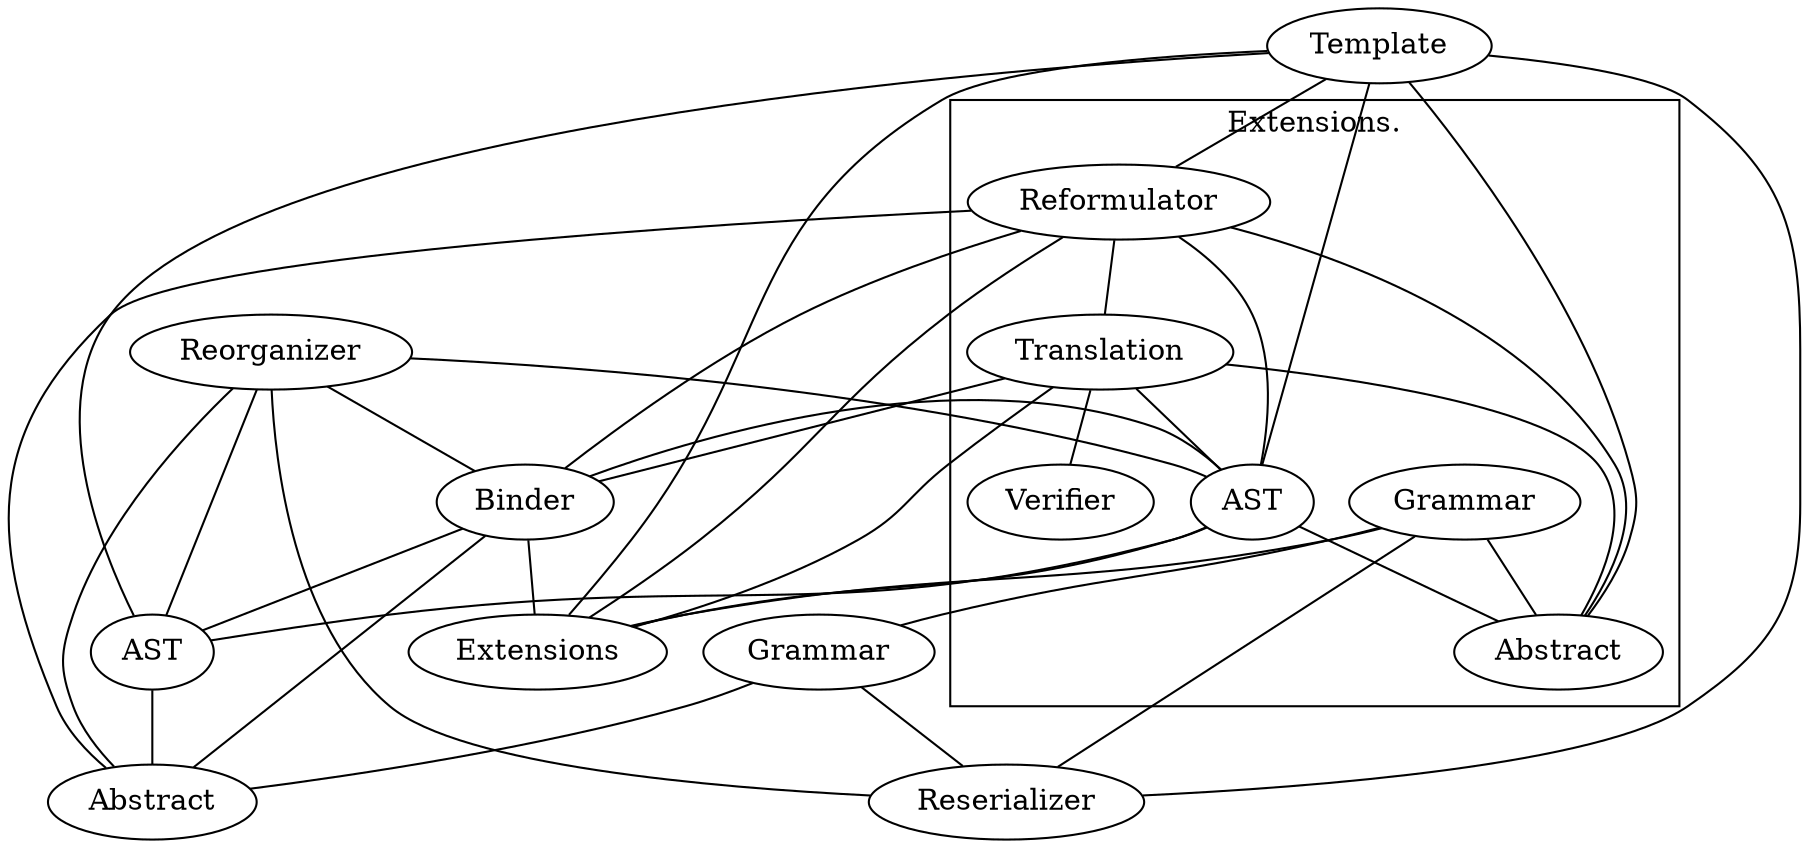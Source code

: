 digraph modules {
    edge[arrowhead=none];
    // app -> {"Language.Haskell" Extensions ExtAbstract ExtAST ExtGrammar Binder Reorganizer Reformulator Reserializer Verifier Template};
    // "Language.Haskell" -> {Abstract Binder Extensions ExtAST ExtGrammar Verifier Reorganizer Reserializer};
    ExtGrammar -> {Extensions ExtAbstract Grammar Reserializer};
    Grammar -> {Abstract Reserializer};
    AST -> Abstract;
    ExtAST -> {Extensions ExtAbstract AST};
    Binder -> {Abstract AST ExtAST Extensions};
    Reorganizer -> {Abstract AST ExtAST Binder Reserializer};
    Reformulator -> {Abstract Extensions ExtAbstract ExtAST Binder Translation}; // Reserializer
    Translation -> {Extensions ExtAbstract ExtAST Binder Verifier};
    Template -> {ExtAbstract AST ExtAST Extensions Reformulator Reserializer}; // Translation

    subgraph clusterExtensions {
        label="Extensions.";
        ExtAbstract [label="Abstract"];
        ExtAST [label="AST"];
        ExtGrammar [label="Grammar"];
        Reformulator;
        Translation;
        Verifier}
    }
